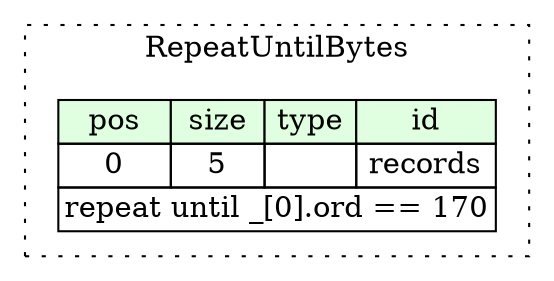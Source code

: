 digraph {
	rankdir=LR;
	node [shape=plaintext];
	subgraph cluster__repeat_until_bytes {
		label="RepeatUntilBytes";
		graph[style=dotted];

		repeat_until_bytes__seq [label=<<TABLE BORDER="0" CELLBORDER="1" CELLSPACING="0">
			<TR><TD BGCOLOR="#E0FFE0">pos</TD><TD BGCOLOR="#E0FFE0">size</TD><TD BGCOLOR="#E0FFE0">type</TD><TD BGCOLOR="#E0FFE0">id</TD></TR>
			<TR><TD PORT="records_pos">0</TD><TD PORT="records_size">5</TD><TD></TD><TD PORT="records_type">records</TD></TR>
			<TR><TD COLSPAN="4" PORT="records__repeat">repeat until _[0].ord == 170</TD></TR>
		</TABLE>>];
	}
}
